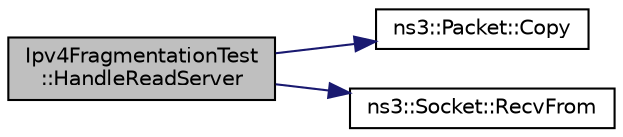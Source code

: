 digraph "Ipv4FragmentationTest::HandleReadServer"
{
 // LATEX_PDF_SIZE
  edge [fontname="Helvetica",fontsize="10",labelfontname="Helvetica",labelfontsize="10"];
  node [fontname="Helvetica",fontsize="10",shape=record];
  rankdir="LR";
  Node1 [label="Ipv4FragmentationTest\l::HandleReadServer",height=0.2,width=0.4,color="black", fillcolor="grey75", style="filled", fontcolor="black",tooltip="Handle incoming packets."];
  Node1 -> Node2 [color="midnightblue",fontsize="10",style="solid",fontname="Helvetica"];
  Node2 [label="ns3::Packet::Copy",height=0.2,width=0.4,color="black", fillcolor="white", style="filled",URL="$classns3_1_1_packet.html#afb38be706cfc761bc1c0591f595fc1b7",tooltip="performs a COW copy of the packet."];
  Node1 -> Node3 [color="midnightblue",fontsize="10",style="solid",fontname="Helvetica"];
  Node3 [label="ns3::Socket::RecvFrom",height=0.2,width=0.4,color="black", fillcolor="white", style="filled",URL="$classns3_1_1_socket.html#af22378d7af9a2745a9eada20210da215",tooltip="Read a single packet from the socket and retrieve the sender address."];
}
